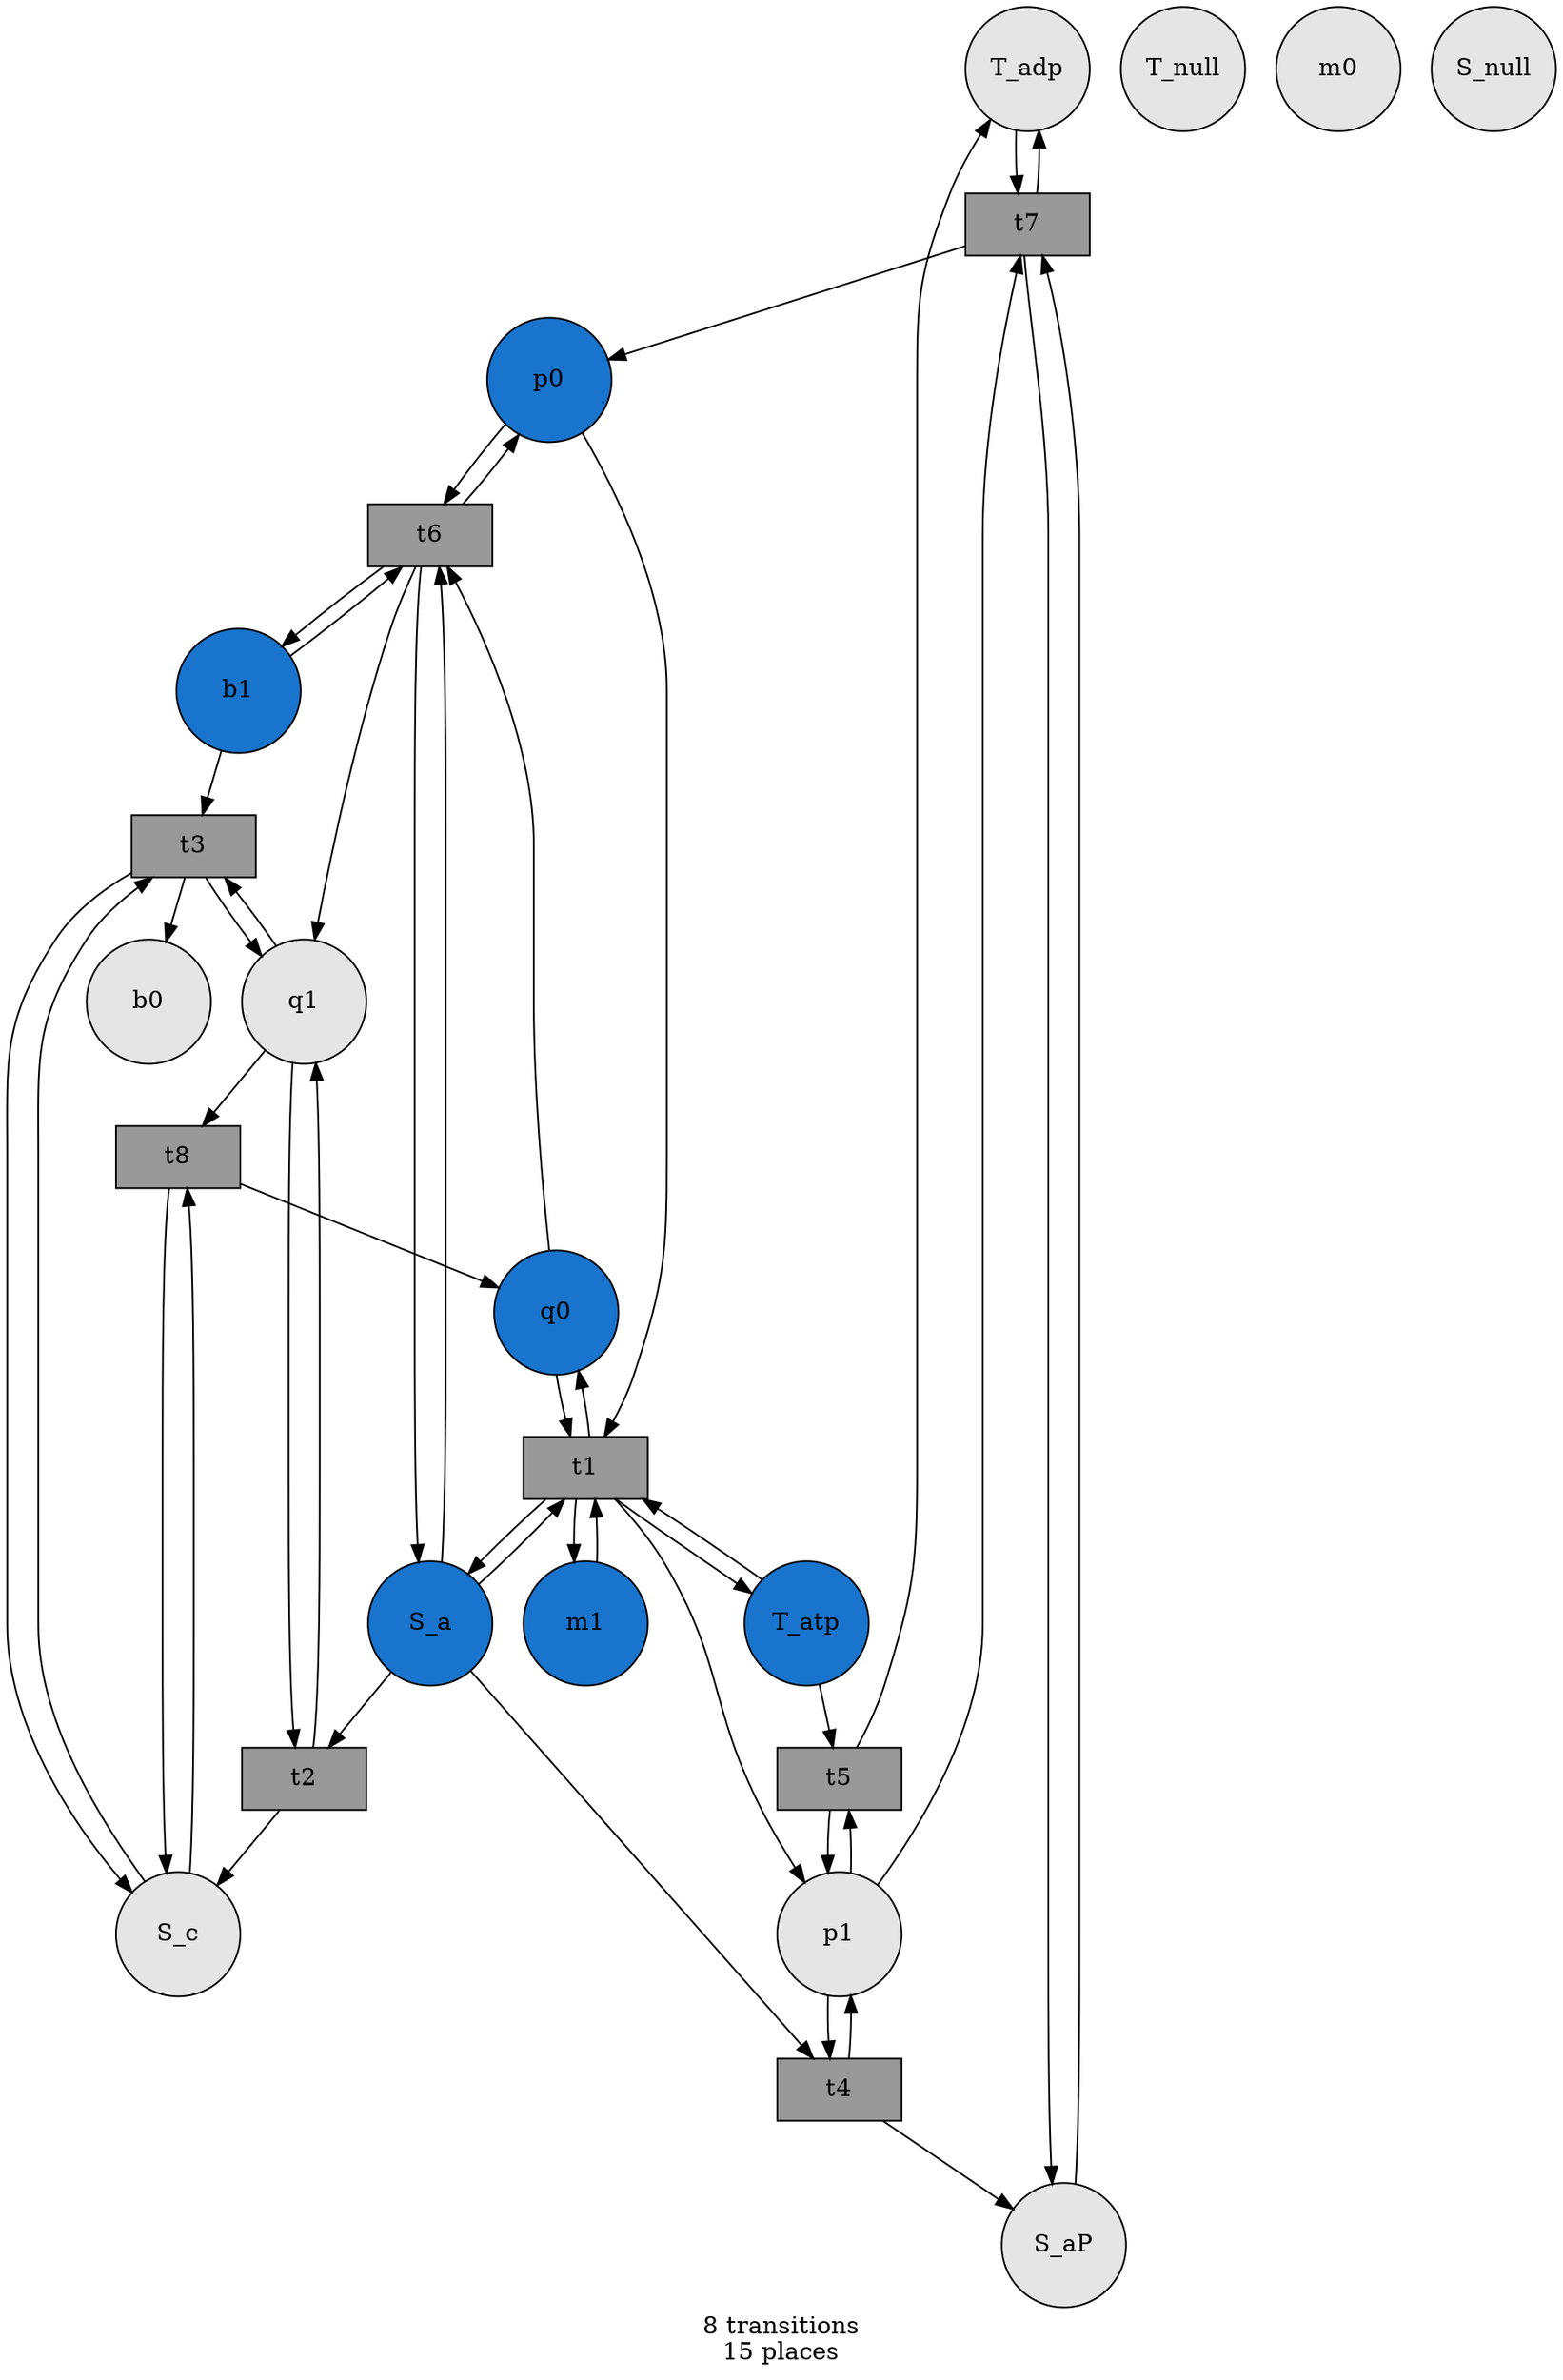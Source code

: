 digraph {
	/* places */
	node    [fixedsize=true width=1 style=filled fillcolor=gray90 shape=circle];
	p14     [label="T_adp"];
	p13     [label="T_atp" fillcolor=dodgerblue3]; /* initial */
	p12     [label="T_null"];
	p11     [label="b1" fillcolor=dodgerblue3]; /* initial */
	p10     [label="b0"];
	p9      [label="p1"];
	p8      [label="p0" fillcolor=dodgerblue3]; /* initial */
	p7      [label="q1"];
	p6      [label="q0" fillcolor=dodgerblue3]; /* initial */
	p5      [label="m1" fillcolor=dodgerblue3]; /* initial */
	p4      [label="m0"];
	p3      [label="S_a" fillcolor=dodgerblue3]; /* initial */
	p2      [label="S_aP"];
	p1      [label="S_c"];
	p0      [label="S_null"];

	/* transitions */
	node    [shape=box style=filled fillcolor=grey60];
	t8      [];
	t7      [];
	t6      [];
	t5      [];
	t4      [];
	t3      [];
	t2      [];
	t1      [];

	/* postset of each transition */
	t8      -> p6;
	t8      -> p1;
	t7      -> p14;
	t7      -> p8;
	t7      -> p2;
	t6      -> p11;
	t6      -> p8;
	t6      -> p7;
	t6      -> p3;
	t5      -> p14;
	t5      -> p9;
	t4      -> p9;
	t4      -> p2;
	t3      -> p10;
	t3      -> p7;
	t3      -> p1;
	t2      -> p7;
	t2      -> p1;
	t1      -> p13;
	t1      -> p9;
	t1      -> p6;
	t1      -> p5;
	t1      -> p3;

	/* preset and context of each transition */
	p7      -> t8;
	p1      -> t8;
	p14     -> t7;
	p9      -> t7;
	p2      -> t7;
	p11     -> t6;
	p8      -> t6;
	p6      -> t6;
	p3      -> t6;
	p13     -> t5;
	p9      -> t5;
	p9      -> t4;
	p3      -> t4;
	p11     -> t3;
	p7      -> t3;
	p1      -> t3;
	p7      -> t2;
	p3      -> t2;
	p13     -> t1;
	p8      -> t1;
	p6      -> t1;
	p5      -> t1;
	p3      -> t1;

	graph   [label="8 transitions\n15 places"];
}
